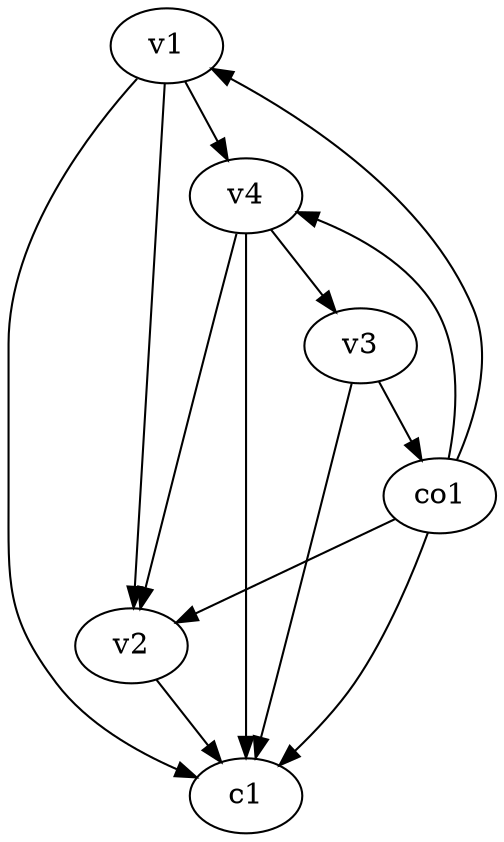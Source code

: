 strict digraph  {
c1;
v1;
v2;
v3;
v4;
co1;
v1 -> c1  [weight=1];
v1 -> v4  [weight=1];
v1 -> v2  [weight=1];
v2 -> c1  [weight=1];
v3 -> c1  [weight=1];
v3 -> co1  [weight=1];
v4 -> c1  [weight=1];
v4 -> v2  [weight=1];
v4 -> v3  [weight=1];
co1 -> c1  [weight=1];
co1 -> v4  [weight=1];
co1 -> v1  [weight=1];
co1 -> v2  [weight=1];
}
